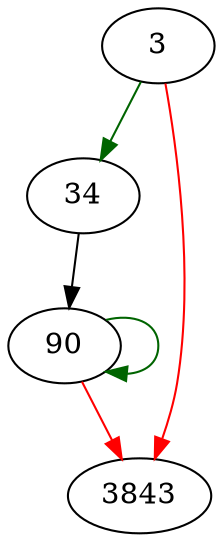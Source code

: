 strict digraph "sha512_process_block" {
	// Node definitions.
	3 [entry=true];
	34;
	3843;
	90;

	// Edge definitions.
	3 -> 34 [
		color=darkgreen
		cond=true
	];
	3 -> 3843 [
		color=red
		cond=false
	];
	34 -> 90;
	90 -> 3843 [
		color=red
		cond=false
	];
	90 -> 90 [
		color=darkgreen
		cond=true
	];
}
